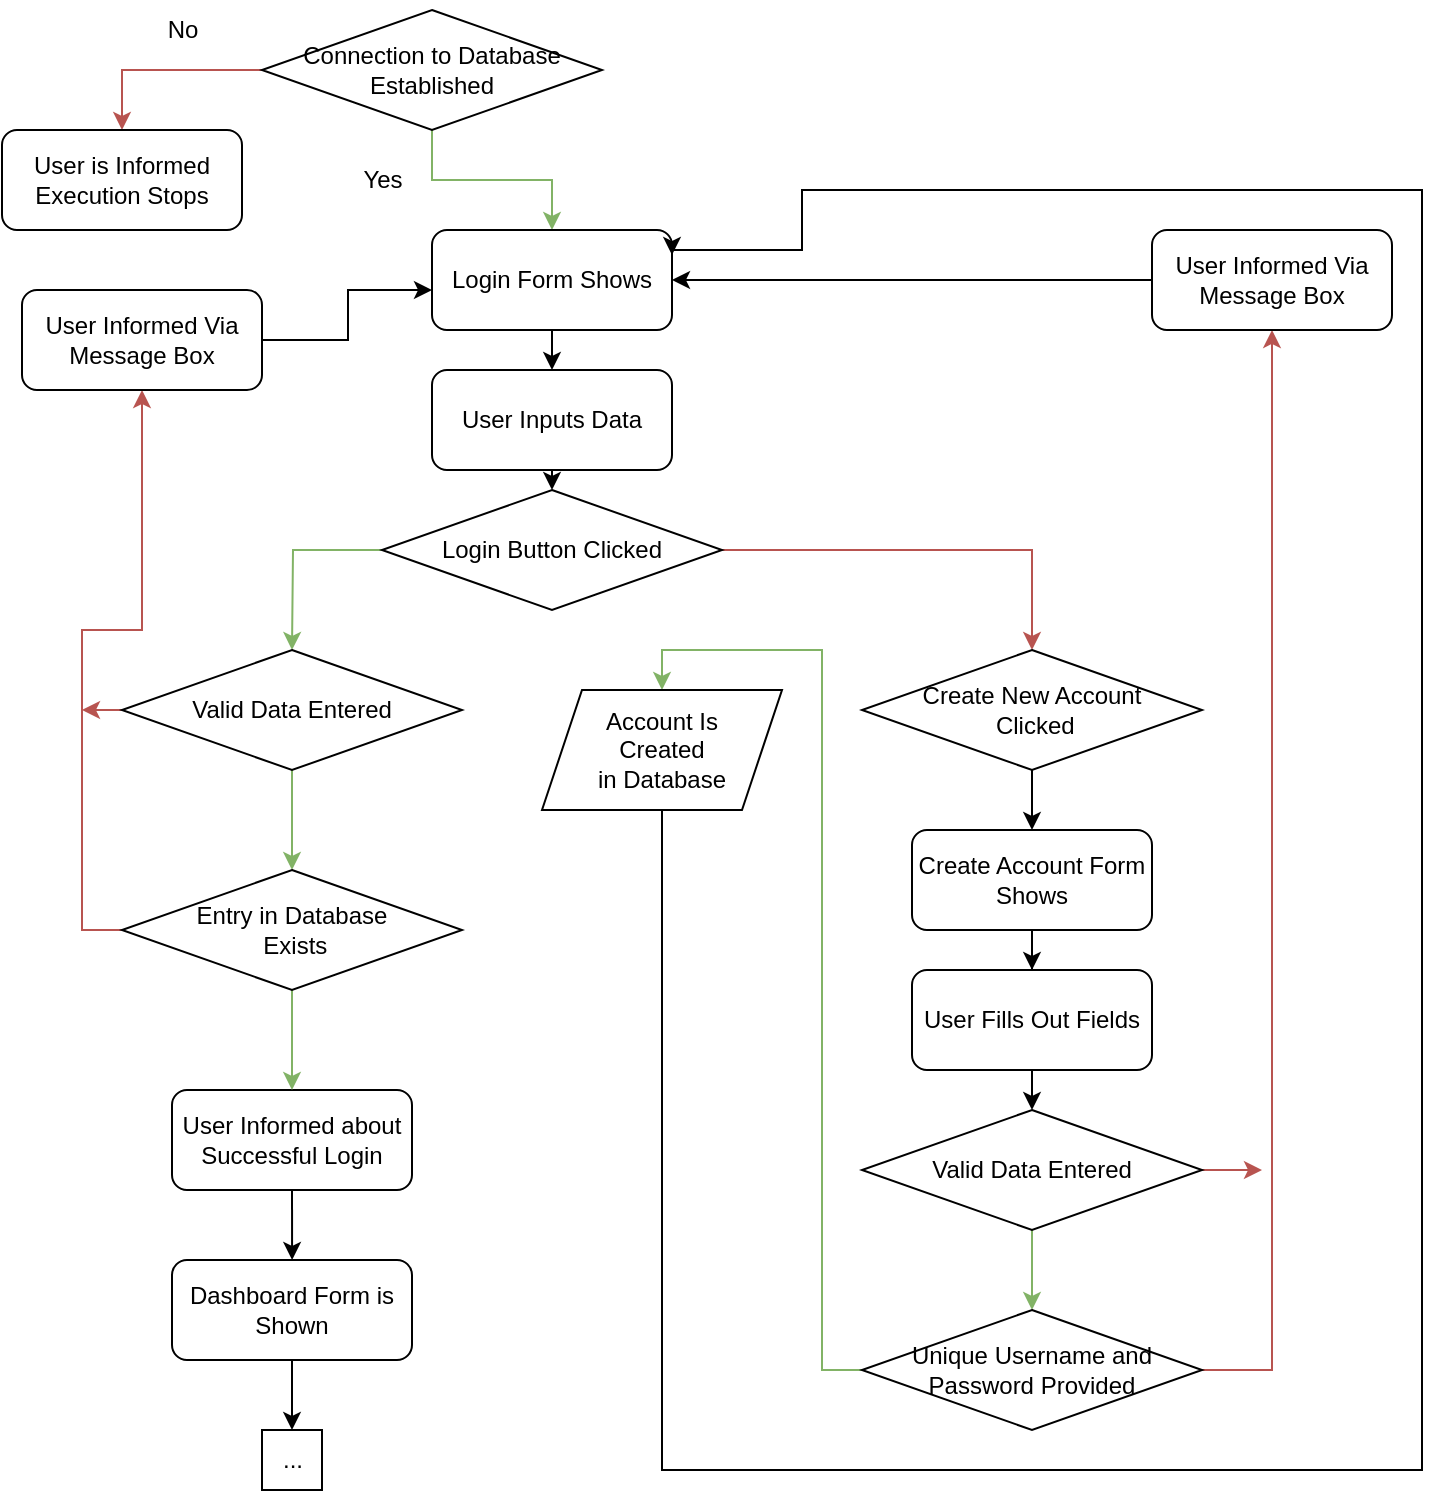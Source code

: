 <mxfile version="20.1.4" type="device"><diagram id="C5RBs43oDa-KdzZeNtuy" name="Page-1"><mxGraphModel dx="994" dy="738" grid="1" gridSize="10" guides="1" tooltips="1" connect="1" arrows="1" fold="1" page="1" pageScale="1" pageWidth="827" pageHeight="1169" math="0" shadow="0"><root><mxCell id="WIyWlLk6GJQsqaUBKTNV-0"/><mxCell id="WIyWlLk6GJQsqaUBKTNV-1" parent="WIyWlLk6GJQsqaUBKTNV-0"/><mxCell id="zmWzsqMIQw93ESFGkv99-2" style="edgeStyle=orthogonalEdgeStyle;rounded=0;orthogonalLoop=1;jettySize=auto;html=1;exitX=0;exitY=0.5;exitDx=0;exitDy=0;entryX=0.5;entryY=0;entryDx=0;entryDy=0;fillColor=#f8cecc;strokeColor=#b85450;" edge="1" parent="WIyWlLk6GJQsqaUBKTNV-1" source="zmWzsqMIQw93ESFGkv99-0" target="zmWzsqMIQw93ESFGkv99-1"><mxGeometry relative="1" as="geometry"/></mxCell><mxCell id="zmWzsqMIQw93ESFGkv99-6" style="edgeStyle=orthogonalEdgeStyle;rounded=0;orthogonalLoop=1;jettySize=auto;html=1;exitX=0.5;exitY=1;exitDx=0;exitDy=0;entryX=0.5;entryY=0;entryDx=0;entryDy=0;fillColor=#d5e8d4;strokeColor=#82b366;" edge="1" parent="WIyWlLk6GJQsqaUBKTNV-1" source="zmWzsqMIQw93ESFGkv99-0" target="zmWzsqMIQw93ESFGkv99-5"><mxGeometry relative="1" as="geometry"/></mxCell><mxCell id="zmWzsqMIQw93ESFGkv99-0" value="Connection to Database Established" style="rhombus;whiteSpace=wrap;html=1;" vertex="1" parent="WIyWlLk6GJQsqaUBKTNV-1"><mxGeometry x="140" y="10" width="170" height="60" as="geometry"/></mxCell><mxCell id="zmWzsqMIQw93ESFGkv99-1" value="User is Informed&lt;br&gt;Execution Stops" style="rounded=1;whiteSpace=wrap;html=1;" vertex="1" parent="WIyWlLk6GJQsqaUBKTNV-1"><mxGeometry x="10" y="70" width="120" height="50" as="geometry"/></mxCell><mxCell id="zmWzsqMIQw93ESFGkv99-3" value="No" style="text;html=1;align=center;verticalAlign=middle;resizable=0;points=[];autosize=1;strokeColor=none;fillColor=none;" vertex="1" parent="WIyWlLk6GJQsqaUBKTNV-1"><mxGeometry x="80" y="5" width="40" height="30" as="geometry"/></mxCell><mxCell id="zmWzsqMIQw93ESFGkv99-35" style="edgeStyle=orthogonalEdgeStyle;rounded=0;orthogonalLoop=1;jettySize=auto;html=1;exitX=0.5;exitY=1;exitDx=0;exitDy=0;entryX=0.5;entryY=0;entryDx=0;entryDy=0;" edge="1" parent="WIyWlLk6GJQsqaUBKTNV-1" source="zmWzsqMIQw93ESFGkv99-5" target="zmWzsqMIQw93ESFGkv99-34"><mxGeometry relative="1" as="geometry"/></mxCell><mxCell id="zmWzsqMIQw93ESFGkv99-5" value="Login Form Shows" style="rounded=1;whiteSpace=wrap;html=1;" vertex="1" parent="WIyWlLk6GJQsqaUBKTNV-1"><mxGeometry x="225" y="120" width="120" height="50" as="geometry"/></mxCell><mxCell id="zmWzsqMIQw93ESFGkv99-7" value="Yes" style="text;html=1;align=center;verticalAlign=middle;resizable=0;points=[];autosize=1;strokeColor=none;fillColor=none;" vertex="1" parent="WIyWlLk6GJQsqaUBKTNV-1"><mxGeometry x="180" y="80" width="40" height="30" as="geometry"/></mxCell><mxCell id="zmWzsqMIQw93ESFGkv99-12" style="edgeStyle=orthogonalEdgeStyle;rounded=0;orthogonalLoop=1;jettySize=auto;html=1;exitX=0;exitY=0.5;exitDx=0;exitDy=0;entryX=0.5;entryY=0;entryDx=0;entryDy=0;fillColor=#d5e8d4;strokeColor=#82b366;" edge="1" parent="WIyWlLk6GJQsqaUBKTNV-1" source="zmWzsqMIQw93ESFGkv99-8"><mxGeometry relative="1" as="geometry"><mxPoint x="155" y="330" as="targetPoint"/></mxGeometry></mxCell><mxCell id="zmWzsqMIQw93ESFGkv99-18" style="edgeStyle=orthogonalEdgeStyle;rounded=0;orthogonalLoop=1;jettySize=auto;html=1;exitX=1;exitY=0.5;exitDx=0;exitDy=0;entryX=0.5;entryY=0;entryDx=0;entryDy=0;fillColor=#f8cecc;strokeColor=#b85450;" edge="1" parent="WIyWlLk6GJQsqaUBKTNV-1" source="zmWzsqMIQw93ESFGkv99-8" target="zmWzsqMIQw93ESFGkv99-17"><mxGeometry relative="1" as="geometry"/></mxCell><mxCell id="zmWzsqMIQw93ESFGkv99-8" value="Login Button Clicked" style="rhombus;whiteSpace=wrap;html=1;" vertex="1" parent="WIyWlLk6GJQsqaUBKTNV-1"><mxGeometry x="200" y="250" width="170" height="60" as="geometry"/></mxCell><mxCell id="zmWzsqMIQw93ESFGkv99-15" style="edgeStyle=orthogonalEdgeStyle;rounded=0;orthogonalLoop=1;jettySize=auto;html=1;exitX=0.5;exitY=1;exitDx=0;exitDy=0;entryX=0.5;entryY=0;entryDx=0;entryDy=0;fillColor=#d5e8d4;strokeColor=#82b366;" edge="1" parent="WIyWlLk6GJQsqaUBKTNV-1"><mxGeometry relative="1" as="geometry"><mxPoint x="155" y="390" as="sourcePoint"/><mxPoint x="155" y="440" as="targetPoint"/></mxGeometry></mxCell><mxCell id="zmWzsqMIQw93ESFGkv99-33" style="edgeStyle=orthogonalEdgeStyle;rounded=0;orthogonalLoop=1;jettySize=auto;html=1;exitX=0;exitY=0.5;exitDx=0;exitDy=0;fillColor=#f8cecc;strokeColor=#b85450;" edge="1" parent="WIyWlLk6GJQsqaUBKTNV-1" source="zmWzsqMIQw93ESFGkv99-11"><mxGeometry relative="1" as="geometry"><mxPoint x="50" y="360.235" as="targetPoint"/></mxGeometry></mxCell><mxCell id="zmWzsqMIQw93ESFGkv99-11" value="Valid Data Entered" style="rhombus;whiteSpace=wrap;html=1;" vertex="1" parent="WIyWlLk6GJQsqaUBKTNV-1"><mxGeometry x="70" y="330" width="170" height="60" as="geometry"/></mxCell><mxCell id="zmWzsqMIQw93ESFGkv99-22" style="edgeStyle=orthogonalEdgeStyle;rounded=0;orthogonalLoop=1;jettySize=auto;html=1;exitX=0.5;exitY=1;exitDx=0;exitDy=0;" edge="1" parent="WIyWlLk6GJQsqaUBKTNV-1"><mxGeometry relative="1" as="geometry"><mxPoint x="155" y="600" as="sourcePoint"/><mxPoint x="155.059" y="635" as="targetPoint"/></mxGeometry></mxCell><mxCell id="zmWzsqMIQw93ESFGkv99-13" value="User Informed about&lt;br&gt;Successful Login" style="rounded=1;whiteSpace=wrap;html=1;" vertex="1" parent="WIyWlLk6GJQsqaUBKTNV-1"><mxGeometry x="95" y="550" width="120" height="50" as="geometry"/></mxCell><mxCell id="zmWzsqMIQw93ESFGkv99-16" style="edgeStyle=orthogonalEdgeStyle;rounded=0;orthogonalLoop=1;jettySize=auto;html=1;exitX=0.5;exitY=1;exitDx=0;exitDy=0;fillColor=#d5e8d4;strokeColor=#82b366;" edge="1" parent="WIyWlLk6GJQsqaUBKTNV-1"><mxGeometry relative="1" as="geometry"><mxPoint x="155" y="500" as="sourcePoint"/><mxPoint x="155" y="550" as="targetPoint"/></mxGeometry></mxCell><mxCell id="zmWzsqMIQw93ESFGkv99-31" style="edgeStyle=orthogonalEdgeStyle;rounded=0;orthogonalLoop=1;jettySize=auto;html=1;exitX=0;exitY=0.5;exitDx=0;exitDy=0;entryX=0.5;entryY=1;entryDx=0;entryDy=0;fillColor=#f8cecc;strokeColor=#b85450;" edge="1" parent="WIyWlLk6GJQsqaUBKTNV-1" source="zmWzsqMIQw93ESFGkv99-14" target="zmWzsqMIQw93ESFGkv99-27"><mxGeometry relative="1" as="geometry"/></mxCell><mxCell id="zmWzsqMIQw93ESFGkv99-14" value="Entry in Database&lt;br&gt;&amp;nbsp;Exists" style="rhombus;whiteSpace=wrap;html=1;" vertex="1" parent="WIyWlLk6GJQsqaUBKTNV-1"><mxGeometry x="70" y="440" width="170" height="60" as="geometry"/></mxCell><mxCell id="zmWzsqMIQw93ESFGkv99-20" style="edgeStyle=orthogonalEdgeStyle;rounded=0;orthogonalLoop=1;jettySize=auto;html=1;exitX=0.5;exitY=1;exitDx=0;exitDy=0;entryX=0.5;entryY=0;entryDx=0;entryDy=0;" edge="1" parent="WIyWlLk6GJQsqaUBKTNV-1" source="zmWzsqMIQw93ESFGkv99-17" target="zmWzsqMIQw93ESFGkv99-19"><mxGeometry relative="1" as="geometry"/></mxCell><mxCell id="zmWzsqMIQw93ESFGkv99-17" value="Create New Account&lt;br&gt;&amp;nbsp;Clicked" style="rhombus;whiteSpace=wrap;html=1;" vertex="1" parent="WIyWlLk6GJQsqaUBKTNV-1"><mxGeometry x="440" y="330" width="170" height="60" as="geometry"/></mxCell><mxCell id="zmWzsqMIQw93ESFGkv99-43" style="edgeStyle=orthogonalEdgeStyle;rounded=0;orthogonalLoop=1;jettySize=auto;html=1;exitX=0.5;exitY=1;exitDx=0;exitDy=0;" edge="1" parent="WIyWlLk6GJQsqaUBKTNV-1" source="zmWzsqMIQw93ESFGkv99-19" target="zmWzsqMIQw93ESFGkv99-41"><mxGeometry relative="1" as="geometry"/></mxCell><mxCell id="zmWzsqMIQw93ESFGkv99-19" value="Create Account Form Shows" style="rounded=1;whiteSpace=wrap;html=1;" vertex="1" parent="WIyWlLk6GJQsqaUBKTNV-1"><mxGeometry x="465" y="420" width="120" height="50" as="geometry"/></mxCell><mxCell id="zmWzsqMIQw93ESFGkv99-48" style="edgeStyle=orthogonalEdgeStyle;rounded=0;orthogonalLoop=1;jettySize=auto;html=1;exitX=0.5;exitY=1;exitDx=0;exitDy=0;" edge="1" parent="WIyWlLk6GJQsqaUBKTNV-1" source="zmWzsqMIQw93ESFGkv99-21"><mxGeometry relative="1" as="geometry"><mxPoint x="155" y="720" as="targetPoint"/></mxGeometry></mxCell><mxCell id="zmWzsqMIQw93ESFGkv99-21" value="Dashboard Form is Shown" style="rounded=1;whiteSpace=wrap;html=1;" vertex="1" parent="WIyWlLk6GJQsqaUBKTNV-1"><mxGeometry x="95" y="635" width="120" height="50" as="geometry"/></mxCell><mxCell id="zmWzsqMIQw93ESFGkv99-26" style="edgeStyle=orthogonalEdgeStyle;rounded=0;orthogonalLoop=1;jettySize=auto;html=1;exitX=0.5;exitY=1;exitDx=0;exitDy=0;entryX=0.5;entryY=0;entryDx=0;entryDy=0;fillColor=#d5e8d4;strokeColor=#82b366;" edge="1" parent="WIyWlLk6GJQsqaUBKTNV-1" source="zmWzsqMIQw93ESFGkv99-23" target="zmWzsqMIQw93ESFGkv99-25"><mxGeometry relative="1" as="geometry"/></mxCell><mxCell id="zmWzsqMIQw93ESFGkv99-39" style="edgeStyle=orthogonalEdgeStyle;rounded=0;orthogonalLoop=1;jettySize=auto;html=1;exitX=1;exitY=0.5;exitDx=0;exitDy=0;fillColor=#f8cecc;strokeColor=#b85450;" edge="1" parent="WIyWlLk6GJQsqaUBKTNV-1" source="zmWzsqMIQw93ESFGkv99-23"><mxGeometry relative="1" as="geometry"><mxPoint x="640" y="590" as="targetPoint"/></mxGeometry></mxCell><mxCell id="zmWzsqMIQw93ESFGkv99-23" value="Valid Data Entered" style="rhombus;whiteSpace=wrap;html=1;" vertex="1" parent="WIyWlLk6GJQsqaUBKTNV-1"><mxGeometry x="440" y="560" width="170" height="60" as="geometry"/></mxCell><mxCell id="zmWzsqMIQw93ESFGkv99-38" style="edgeStyle=orthogonalEdgeStyle;rounded=0;orthogonalLoop=1;jettySize=auto;html=1;exitX=1;exitY=0.5;exitDx=0;exitDy=0;entryX=0.5;entryY=1;entryDx=0;entryDy=0;fillColor=#f8cecc;strokeColor=#b85450;" edge="1" parent="WIyWlLk6GJQsqaUBKTNV-1" source="zmWzsqMIQw93ESFGkv99-25" target="zmWzsqMIQw93ESFGkv99-37"><mxGeometry relative="1" as="geometry"/></mxCell><mxCell id="zmWzsqMIQw93ESFGkv99-46" style="edgeStyle=orthogonalEdgeStyle;rounded=0;orthogonalLoop=1;jettySize=auto;html=1;exitX=0;exitY=0.5;exitDx=0;exitDy=0;entryX=0.5;entryY=0;entryDx=0;entryDy=0;fillColor=#d5e8d4;strokeColor=#82b366;" edge="1" parent="WIyWlLk6GJQsqaUBKTNV-1" source="zmWzsqMIQw93ESFGkv99-25" target="zmWzsqMIQw93ESFGkv99-45"><mxGeometry relative="1" as="geometry"/></mxCell><mxCell id="zmWzsqMIQw93ESFGkv99-25" value="Unique Username and Password Provided" style="rhombus;whiteSpace=wrap;html=1;" vertex="1" parent="WIyWlLk6GJQsqaUBKTNV-1"><mxGeometry x="440" y="660" width="170" height="60" as="geometry"/></mxCell><mxCell id="zmWzsqMIQw93ESFGkv99-30" style="edgeStyle=orthogonalEdgeStyle;rounded=0;orthogonalLoop=1;jettySize=auto;html=1;exitX=1;exitY=0.5;exitDx=0;exitDy=0;" edge="1" parent="WIyWlLk6GJQsqaUBKTNV-1" source="zmWzsqMIQw93ESFGkv99-27"><mxGeometry relative="1" as="geometry"><mxPoint x="225" y="150" as="targetPoint"/><Array as="points"><mxPoint x="183" y="175"/><mxPoint x="183" y="150"/><mxPoint x="225" y="150"/></Array></mxGeometry></mxCell><mxCell id="zmWzsqMIQw93ESFGkv99-27" value="User Informed Via Message Box" style="rounded=1;whiteSpace=wrap;html=1;" vertex="1" parent="WIyWlLk6GJQsqaUBKTNV-1"><mxGeometry x="20" y="150" width="120" height="50" as="geometry"/></mxCell><mxCell id="zmWzsqMIQw93ESFGkv99-36" style="edgeStyle=orthogonalEdgeStyle;rounded=0;orthogonalLoop=1;jettySize=auto;html=1;exitX=0.5;exitY=1;exitDx=0;exitDy=0;entryX=0.5;entryY=0;entryDx=0;entryDy=0;" edge="1" parent="WIyWlLk6GJQsqaUBKTNV-1" source="zmWzsqMIQw93ESFGkv99-34" target="zmWzsqMIQw93ESFGkv99-8"><mxGeometry relative="1" as="geometry"/></mxCell><mxCell id="zmWzsqMIQw93ESFGkv99-34" value="User Inputs Data" style="rounded=1;whiteSpace=wrap;html=1;" vertex="1" parent="WIyWlLk6GJQsqaUBKTNV-1"><mxGeometry x="225" y="190" width="120" height="50" as="geometry"/></mxCell><mxCell id="zmWzsqMIQw93ESFGkv99-40" style="edgeStyle=orthogonalEdgeStyle;rounded=0;orthogonalLoop=1;jettySize=auto;html=1;exitX=0;exitY=0.5;exitDx=0;exitDy=0;entryX=1;entryY=0.5;entryDx=0;entryDy=0;" edge="1" parent="WIyWlLk6GJQsqaUBKTNV-1" source="zmWzsqMIQw93ESFGkv99-37" target="zmWzsqMIQw93ESFGkv99-5"><mxGeometry relative="1" as="geometry"/></mxCell><mxCell id="zmWzsqMIQw93ESFGkv99-37" value="User Informed Via Message Box" style="rounded=1;whiteSpace=wrap;html=1;" vertex="1" parent="WIyWlLk6GJQsqaUBKTNV-1"><mxGeometry x="585" y="120" width="120" height="50" as="geometry"/></mxCell><mxCell id="zmWzsqMIQw93ESFGkv99-44" style="edgeStyle=orthogonalEdgeStyle;rounded=0;orthogonalLoop=1;jettySize=auto;html=1;exitX=0.5;exitY=1;exitDx=0;exitDy=0;entryX=0.5;entryY=0;entryDx=0;entryDy=0;" edge="1" parent="WIyWlLk6GJQsqaUBKTNV-1" source="zmWzsqMIQw93ESFGkv99-41" target="zmWzsqMIQw93ESFGkv99-23"><mxGeometry relative="1" as="geometry"/></mxCell><mxCell id="zmWzsqMIQw93ESFGkv99-41" value="User Fills Out Fields" style="rounded=1;whiteSpace=wrap;html=1;" vertex="1" parent="WIyWlLk6GJQsqaUBKTNV-1"><mxGeometry x="465" y="490" width="120" height="50" as="geometry"/></mxCell><mxCell id="zmWzsqMIQw93ESFGkv99-47" style="edgeStyle=orthogonalEdgeStyle;rounded=0;orthogonalLoop=1;jettySize=auto;html=1;exitX=0.5;exitY=1;exitDx=0;exitDy=0;entryX=1;entryY=0.25;entryDx=0;entryDy=0;" edge="1" parent="WIyWlLk6GJQsqaUBKTNV-1" source="zmWzsqMIQw93ESFGkv99-45" target="zmWzsqMIQw93ESFGkv99-5"><mxGeometry relative="1" as="geometry"><mxPoint x="350" y="130" as="targetPoint"/><Array as="points"><mxPoint x="340" y="740"/><mxPoint x="720" y="740"/><mxPoint x="720" y="100"/><mxPoint x="410" y="100"/><mxPoint x="410" y="130"/><mxPoint x="345" y="130"/></Array></mxGeometry></mxCell><mxCell id="zmWzsqMIQw93ESFGkv99-45" value="Account Is&lt;br&gt;Created&lt;br&gt;in Database" style="shape=parallelogram;perimeter=parallelogramPerimeter;whiteSpace=wrap;html=1;fixedSize=1;" vertex="1" parent="WIyWlLk6GJQsqaUBKTNV-1"><mxGeometry x="280" y="350" width="120" height="60" as="geometry"/></mxCell><mxCell id="zmWzsqMIQw93ESFGkv99-49" value="..." style="text;html=1;align=center;verticalAlign=middle;resizable=0;points=[];autosize=1;strokeColor=default;fillColor=none;rounded=0;" vertex="1" parent="WIyWlLk6GJQsqaUBKTNV-1"><mxGeometry x="140" y="720" width="30" height="30" as="geometry"/></mxCell></root></mxGraphModel></diagram></mxfile>
